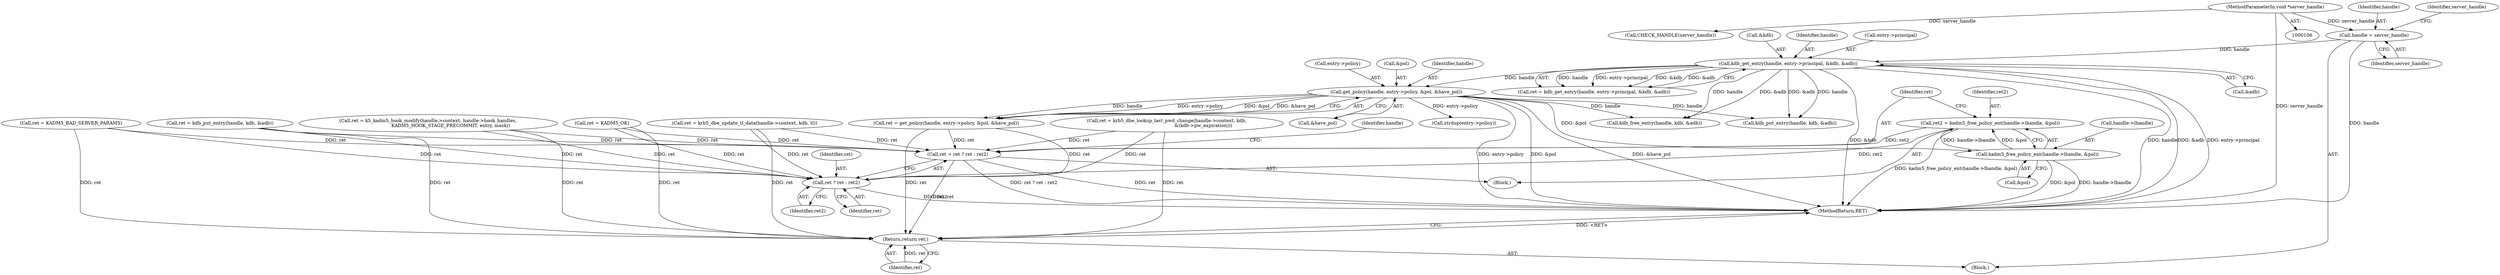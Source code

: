digraph "0_krb5_b863de7fbf080b15e347a736fdda0a82d42f4f6b_0@API" {
"1000524" [label="(Call,ret2 = kadm5_free_policy_ent(handle->lhandle, &pol))"];
"1000526" [label="(Call,kadm5_free_policy_ent(handle->lhandle, &pol))"];
"1000242" [label="(Call,get_policy(handle, entry->policy, &pol, &have_pol))"];
"1000222" [label="(Call,kdb_get_entry(handle, entry->principal, &kdb, &adb))"];
"1000123" [label="(Call,handle = server_handle)"];
"1000107" [label="(MethodParameterIn,void *server_handle)"];
"1000532" [label="(Call,ret = ret ? ret : ret2)"];
"1000543" [label="(Return,return ret;)"];
"1000534" [label="(Call,ret ? ret : ret2)"];
"1000249" [label="(Call,&have_pol)"];
"1000123" [label="(Call,handle = server_handle)"];
"1000283" [label="(Call,ret = krb5_dbe_lookup_last_pwd_change(handle->context, kdb,\n                                                  &(kdb->pw_expiration)))"];
"1000530" [label="(Call,&pol)"];
"1000242" [label="(Call,get_policy(handle, entry->policy, &pol, &have_pol))"];
"1000539" [label="(Identifier,handle)"];
"1000495" [label="(Call,ret = kdb_put_entry(handle, kdb, &adb))"];
"1000240" [label="(Call,ret = get_policy(handle, entry->policy, &pol, &have_pol))"];
"1000524" [label="(Call,ret2 = kadm5_free_policy_ent(handle->lhandle, &pol))"];
"1000224" [label="(Call,entry->principal)"];
"1000222" [label="(Call,kdb_get_entry(handle, entry->principal, &kdb, &adb))"];
"1000543" [label="(Return,return ret;)"];
"1000526" [label="(Call,kadm5_free_policy_ent(handle->lhandle, &pol))"];
"1000244" [label="(Call,entry->policy)"];
"1000247" [label="(Call,&pol)"];
"1000271" [label="(Call,strdup(entry->policy))"];
"1000525" [label="(Identifier,ret2)"];
"1000124" [label="(Identifier,handle)"];
"1000126" [label="(Call,CHECK_HANDLE(server_handle))"];
"1000243" [label="(Identifier,handle)"];
"1000497" [label="(Call,kdb_put_entry(handle, kdb, &adb))"];
"1000127" [label="(Identifier,server_handle)"];
"1000480" [label="(Call,ret = k5_kadm5_hook_modify(handle->context, handle->hook_handles,\n                               KADM5_HOOK_STAGE_PRECOMMIT, entry, mask))"];
"1000125" [label="(Identifier,server_handle)"];
"1000536" [label="(Identifier,ret)"];
"1000537" [label="(Identifier,ret2)"];
"1000535" [label="(Identifier,ret)"];
"1000227" [label="(Call,&kdb)"];
"1000527" [label="(Call,handle->lhandle)"];
"1000220" [label="(Call,ret = kdb_get_entry(handle, entry->principal, &kdb, &adb))"];
"1000533" [label="(Identifier,ret)"];
"1000229" [label="(Call,&adb)"];
"1000223" [label="(Identifier,handle)"];
"1000517" [label="(Call,ret = KADM5_OK)"];
"1000544" [label="(Identifier,ret)"];
"1000466" [label="(Call,ret = KADM5_BAD_SERVER_PARAMS)"];
"1000442" [label="(Call,ret = krb5_dbe_update_tl_data(handle->context, kdb, tl))"];
"1000538" [label="(Call,kdb_free_entry(handle, kdb, &adb))"];
"1000545" [label="(MethodReturn,RET)"];
"1000110" [label="(Block,)"];
"1000523" [label="(Block,)"];
"1000532" [label="(Call,ret = ret ? ret : ret2)"];
"1000107" [label="(MethodParameterIn,void *server_handle)"];
"1000534" [label="(Call,ret ? ret : ret2)"];
"1000524" -> "1000523"  [label="AST: "];
"1000524" -> "1000526"  [label="CFG: "];
"1000525" -> "1000524"  [label="AST: "];
"1000526" -> "1000524"  [label="AST: "];
"1000533" -> "1000524"  [label="CFG: "];
"1000524" -> "1000545"  [label="DDG: kadm5_free_policy_ent(handle->lhandle, &pol)"];
"1000526" -> "1000524"  [label="DDG: handle->lhandle"];
"1000526" -> "1000524"  [label="DDG: &pol"];
"1000524" -> "1000532"  [label="DDG: ret2"];
"1000524" -> "1000534"  [label="DDG: ret2"];
"1000526" -> "1000530"  [label="CFG: "];
"1000527" -> "1000526"  [label="AST: "];
"1000530" -> "1000526"  [label="AST: "];
"1000526" -> "1000545"  [label="DDG: &pol"];
"1000526" -> "1000545"  [label="DDG: handle->lhandle"];
"1000242" -> "1000526"  [label="DDG: &pol"];
"1000242" -> "1000240"  [label="AST: "];
"1000242" -> "1000249"  [label="CFG: "];
"1000243" -> "1000242"  [label="AST: "];
"1000244" -> "1000242"  [label="AST: "];
"1000247" -> "1000242"  [label="AST: "];
"1000249" -> "1000242"  [label="AST: "];
"1000240" -> "1000242"  [label="CFG: "];
"1000242" -> "1000545"  [label="DDG: entry->policy"];
"1000242" -> "1000545"  [label="DDG: &pol"];
"1000242" -> "1000545"  [label="DDG: &have_pol"];
"1000242" -> "1000240"  [label="DDG: handle"];
"1000242" -> "1000240"  [label="DDG: entry->policy"];
"1000242" -> "1000240"  [label="DDG: &pol"];
"1000242" -> "1000240"  [label="DDG: &have_pol"];
"1000222" -> "1000242"  [label="DDG: handle"];
"1000242" -> "1000271"  [label="DDG: entry->policy"];
"1000242" -> "1000497"  [label="DDG: handle"];
"1000242" -> "1000538"  [label="DDG: handle"];
"1000222" -> "1000220"  [label="AST: "];
"1000222" -> "1000229"  [label="CFG: "];
"1000223" -> "1000222"  [label="AST: "];
"1000224" -> "1000222"  [label="AST: "];
"1000227" -> "1000222"  [label="AST: "];
"1000229" -> "1000222"  [label="AST: "];
"1000220" -> "1000222"  [label="CFG: "];
"1000222" -> "1000545"  [label="DDG: &kdb"];
"1000222" -> "1000545"  [label="DDG: handle"];
"1000222" -> "1000545"  [label="DDG: &adb"];
"1000222" -> "1000545"  [label="DDG: entry->principal"];
"1000222" -> "1000220"  [label="DDG: handle"];
"1000222" -> "1000220"  [label="DDG: entry->principal"];
"1000222" -> "1000220"  [label="DDG: &kdb"];
"1000222" -> "1000220"  [label="DDG: &adb"];
"1000123" -> "1000222"  [label="DDG: handle"];
"1000222" -> "1000497"  [label="DDG: handle"];
"1000222" -> "1000497"  [label="DDG: &adb"];
"1000222" -> "1000538"  [label="DDG: handle"];
"1000222" -> "1000538"  [label="DDG: &adb"];
"1000123" -> "1000110"  [label="AST: "];
"1000123" -> "1000125"  [label="CFG: "];
"1000124" -> "1000123"  [label="AST: "];
"1000125" -> "1000123"  [label="AST: "];
"1000127" -> "1000123"  [label="CFG: "];
"1000123" -> "1000545"  [label="DDG: handle"];
"1000107" -> "1000123"  [label="DDG: server_handle"];
"1000107" -> "1000106"  [label="AST: "];
"1000107" -> "1000545"  [label="DDG: server_handle"];
"1000107" -> "1000126"  [label="DDG: server_handle"];
"1000532" -> "1000523"  [label="AST: "];
"1000532" -> "1000534"  [label="CFG: "];
"1000533" -> "1000532"  [label="AST: "];
"1000534" -> "1000532"  [label="AST: "];
"1000539" -> "1000532"  [label="CFG: "];
"1000532" -> "1000545"  [label="DDG: ret"];
"1000532" -> "1000545"  [label="DDG: ret ? ret : ret2"];
"1000495" -> "1000532"  [label="DDG: ret"];
"1000466" -> "1000532"  [label="DDG: ret"];
"1000517" -> "1000532"  [label="DDG: ret"];
"1000480" -> "1000532"  [label="DDG: ret"];
"1000240" -> "1000532"  [label="DDG: ret"];
"1000283" -> "1000532"  [label="DDG: ret"];
"1000442" -> "1000532"  [label="DDG: ret"];
"1000532" -> "1000543"  [label="DDG: ret"];
"1000543" -> "1000110"  [label="AST: "];
"1000543" -> "1000544"  [label="CFG: "];
"1000544" -> "1000543"  [label="AST: "];
"1000545" -> "1000543"  [label="CFG: "];
"1000543" -> "1000545"  [label="DDG: <RET>"];
"1000544" -> "1000543"  [label="DDG: ret"];
"1000495" -> "1000543"  [label="DDG: ret"];
"1000466" -> "1000543"  [label="DDG: ret"];
"1000517" -> "1000543"  [label="DDG: ret"];
"1000480" -> "1000543"  [label="DDG: ret"];
"1000240" -> "1000543"  [label="DDG: ret"];
"1000283" -> "1000543"  [label="DDG: ret"];
"1000442" -> "1000543"  [label="DDG: ret"];
"1000534" -> "1000536"  [label="CFG: "];
"1000534" -> "1000537"  [label="CFG: "];
"1000535" -> "1000534"  [label="AST: "];
"1000536" -> "1000534"  [label="AST: "];
"1000537" -> "1000534"  [label="AST: "];
"1000534" -> "1000545"  [label="DDG: ret2"];
"1000495" -> "1000534"  [label="DDG: ret"];
"1000466" -> "1000534"  [label="DDG: ret"];
"1000517" -> "1000534"  [label="DDG: ret"];
"1000480" -> "1000534"  [label="DDG: ret"];
"1000240" -> "1000534"  [label="DDG: ret"];
"1000283" -> "1000534"  [label="DDG: ret"];
"1000442" -> "1000534"  [label="DDG: ret"];
}
